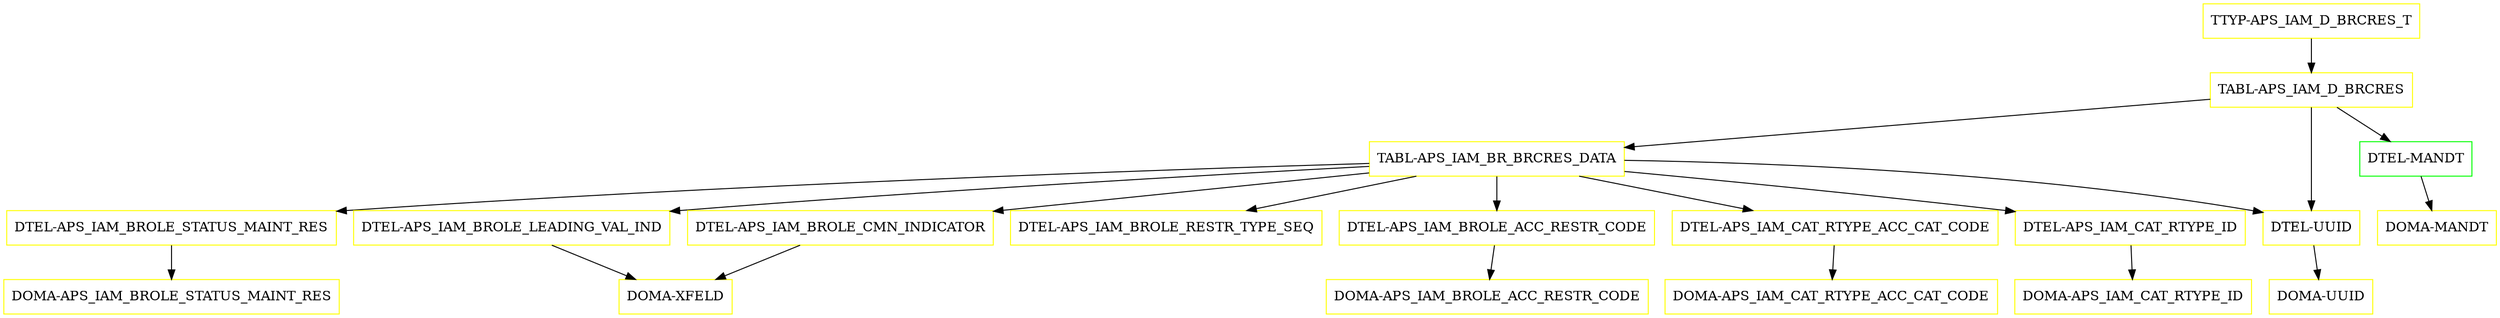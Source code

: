 digraph G {
  "TTYP-APS_IAM_D_BRCRES_T" [shape=box,color=yellow];
  "TABL-APS_IAM_D_BRCRES" [shape=box,color=yellow,URL="./TABL_APS_IAM_D_BRCRES.html"];
  "TABL-APS_IAM_BR_BRCRES_DATA" [shape=box,color=yellow,URL="./TABL_APS_IAM_BR_BRCRES_DATA.html"];
  "DTEL-APS_IAM_BROLE_STATUS_MAINT_RES" [shape=box,color=yellow,URL="./DTEL_APS_IAM_BROLE_STATUS_MAINT_RES.html"];
  "DOMA-APS_IAM_BROLE_STATUS_MAINT_RES" [shape=box,color=yellow,URL="./DOMA_APS_IAM_BROLE_STATUS_MAINT_RES.html"];
  "DTEL-APS_IAM_BROLE_LEADING_VAL_IND" [shape=box,color=yellow,URL="./DTEL_APS_IAM_BROLE_LEADING_VAL_IND.html"];
  "DOMA-XFELD" [shape=box,color=yellow,URL="./DOMA_XFELD.html"];
  "DTEL-APS_IAM_BROLE_CMN_INDICATOR" [shape=box,color=yellow,URL="./DTEL_APS_IAM_BROLE_CMN_INDICATOR.html"];
  "DTEL-APS_IAM_BROLE_RESTR_TYPE_SEQ" [shape=box,color=yellow,URL="./DTEL_APS_IAM_BROLE_RESTR_TYPE_SEQ.html"];
  "DTEL-APS_IAM_BROLE_ACC_RESTR_CODE" [shape=box,color=yellow,URL="./DTEL_APS_IAM_BROLE_ACC_RESTR_CODE.html"];
  "DOMA-APS_IAM_BROLE_ACC_RESTR_CODE" [shape=box,color=yellow,URL="./DOMA_APS_IAM_BROLE_ACC_RESTR_CODE.html"];
  "DTEL-APS_IAM_CAT_RTYPE_ACC_CAT_CODE" [shape=box,color=yellow,URL="./DTEL_APS_IAM_CAT_RTYPE_ACC_CAT_CODE.html"];
  "DOMA-APS_IAM_CAT_RTYPE_ACC_CAT_CODE" [shape=box,color=yellow,URL="./DOMA_APS_IAM_CAT_RTYPE_ACC_CAT_CODE.html"];
  "DTEL-APS_IAM_CAT_RTYPE_ID" [shape=box,color=yellow,URL="./DTEL_APS_IAM_CAT_RTYPE_ID.html"];
  "DOMA-APS_IAM_CAT_RTYPE_ID" [shape=box,color=yellow,URL="./DOMA_APS_IAM_CAT_RTYPE_ID.html"];
  "DTEL-UUID" [shape=box,color=yellow,URL="./DTEL_UUID.html"];
  "DOMA-UUID" [shape=box,color=yellow,URL="./DOMA_UUID.html"];
  "DTEL-MANDT" [shape=box,color=green,URL="./DTEL_MANDT.html"];
  "DOMA-MANDT" [shape=box,color=yellow,URL="./DOMA_MANDT.html"];
  "TTYP-APS_IAM_D_BRCRES_T" -> "TABL-APS_IAM_D_BRCRES";
  "TABL-APS_IAM_D_BRCRES" -> "DTEL-MANDT";
  "TABL-APS_IAM_D_BRCRES" -> "DTEL-UUID";
  "TABL-APS_IAM_D_BRCRES" -> "TABL-APS_IAM_BR_BRCRES_DATA";
  "TABL-APS_IAM_BR_BRCRES_DATA" -> "DTEL-UUID";
  "TABL-APS_IAM_BR_BRCRES_DATA" -> "DTEL-APS_IAM_CAT_RTYPE_ID";
  "TABL-APS_IAM_BR_BRCRES_DATA" -> "DTEL-APS_IAM_CAT_RTYPE_ACC_CAT_CODE";
  "TABL-APS_IAM_BR_BRCRES_DATA" -> "DTEL-APS_IAM_BROLE_ACC_RESTR_CODE";
  "TABL-APS_IAM_BR_BRCRES_DATA" -> "DTEL-APS_IAM_BROLE_RESTR_TYPE_SEQ";
  "TABL-APS_IAM_BR_BRCRES_DATA" -> "DTEL-APS_IAM_BROLE_CMN_INDICATOR";
  "TABL-APS_IAM_BR_BRCRES_DATA" -> "DTEL-APS_IAM_BROLE_LEADING_VAL_IND";
  "TABL-APS_IAM_BR_BRCRES_DATA" -> "DTEL-APS_IAM_BROLE_STATUS_MAINT_RES";
  "DTEL-APS_IAM_BROLE_STATUS_MAINT_RES" -> "DOMA-APS_IAM_BROLE_STATUS_MAINT_RES";
  "DTEL-APS_IAM_BROLE_LEADING_VAL_IND" -> "DOMA-XFELD";
  "DTEL-APS_IAM_BROLE_CMN_INDICATOR" -> "DOMA-XFELD";
  "DTEL-APS_IAM_BROLE_ACC_RESTR_CODE" -> "DOMA-APS_IAM_BROLE_ACC_RESTR_CODE";
  "DTEL-APS_IAM_CAT_RTYPE_ACC_CAT_CODE" -> "DOMA-APS_IAM_CAT_RTYPE_ACC_CAT_CODE";
  "DTEL-APS_IAM_CAT_RTYPE_ID" -> "DOMA-APS_IAM_CAT_RTYPE_ID";
  "DTEL-UUID" -> "DOMA-UUID";
  "DTEL-MANDT" -> "DOMA-MANDT";
}
